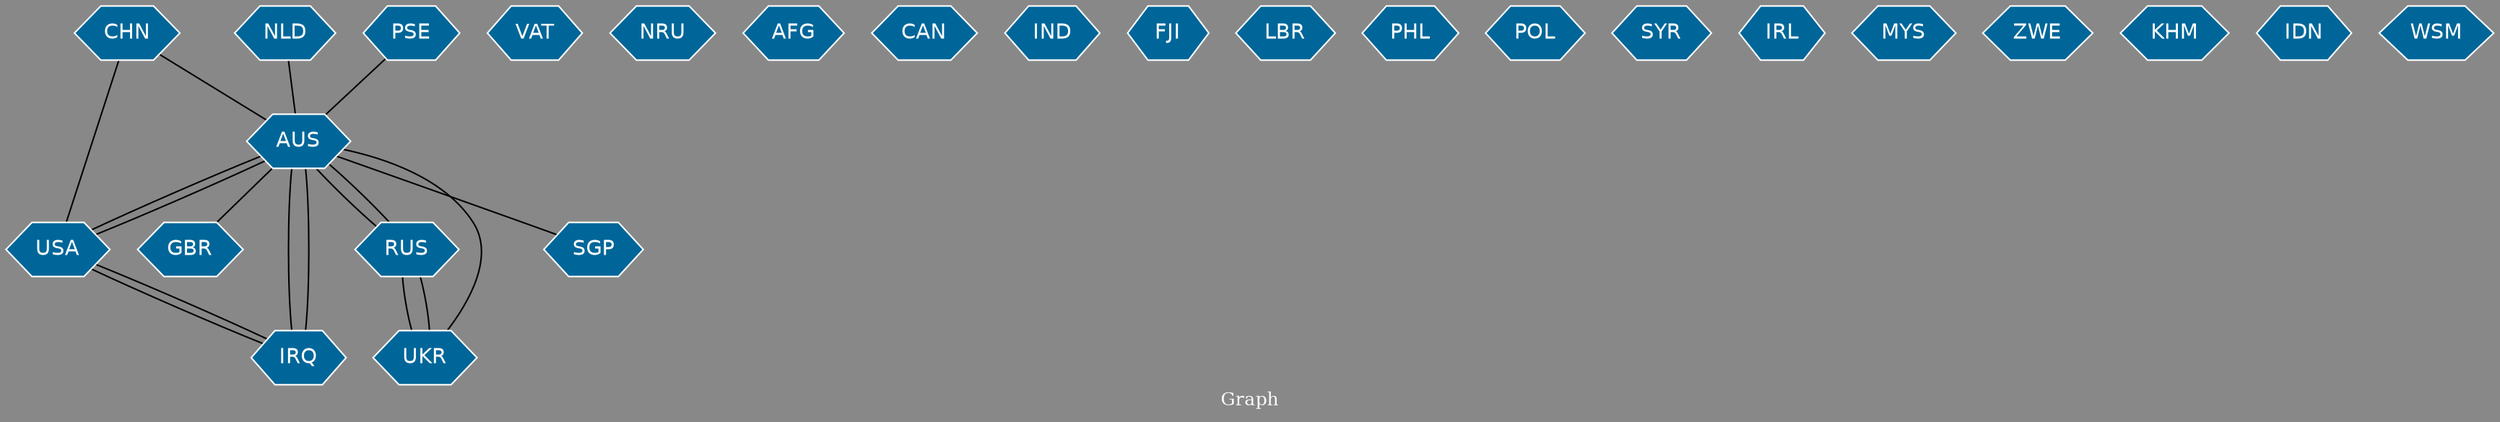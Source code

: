 // Countries together in item graph
graph {
	graph [bgcolor="#888888" fontcolor=white fontsize=12 label="Graph" outputorder=edgesfirst overlap=prism]
	node [color=white fillcolor="#006699" fontcolor=white fontname=Helvetica shape=hexagon style=filled]
	edge [arrowhead=open color=black fontcolor=white fontname=Courier fontsize=12]
		GBR [label=GBR]
		VAT [label=VAT]
		USA [label=USA]
		CHN [label=CHN]
		AUS [label=AUS]
		IRQ [label=IRQ]
		NRU [label=NRU]
		AFG [label=AFG]
		CAN [label=CAN]
		RUS [label=RUS]
		UKR [label=UKR]
		IND [label=IND]
		FJI [label=FJI]
		NLD [label=NLD]
		LBR [label=LBR]
		PHL [label=PHL]
		POL [label=POL]
		SYR [label=SYR]
		IRL [label=IRL]
		MYS [label=MYS]
		PSE [label=PSE]
		ZWE [label=ZWE]
		KHM [label=KHM]
		SGP [label=SGP]
		IDN [label=IDN]
		WSM [label=WSM]
			USA -- IRQ [weight=3]
			USA -- AUS [weight=3]
			PSE -- AUS [weight=1]
			AUS -- RUS [weight=1]
			RUS -- AUS [weight=2]
			IRQ -- USA [weight=1]
			CHN -- AUS [weight=1]
			AUS -- SGP [weight=1]
			AUS -- UKR [weight=1]
			CHN -- USA [weight=1]
			RUS -- UKR [weight=1]
			AUS -- USA [weight=1]
			AUS -- IRQ [weight=2]
			UKR -- RUS [weight=1]
			IRQ -- AUS [weight=4]
			NLD -- AUS [weight=1]
			AUS -- GBR [weight=1]
}